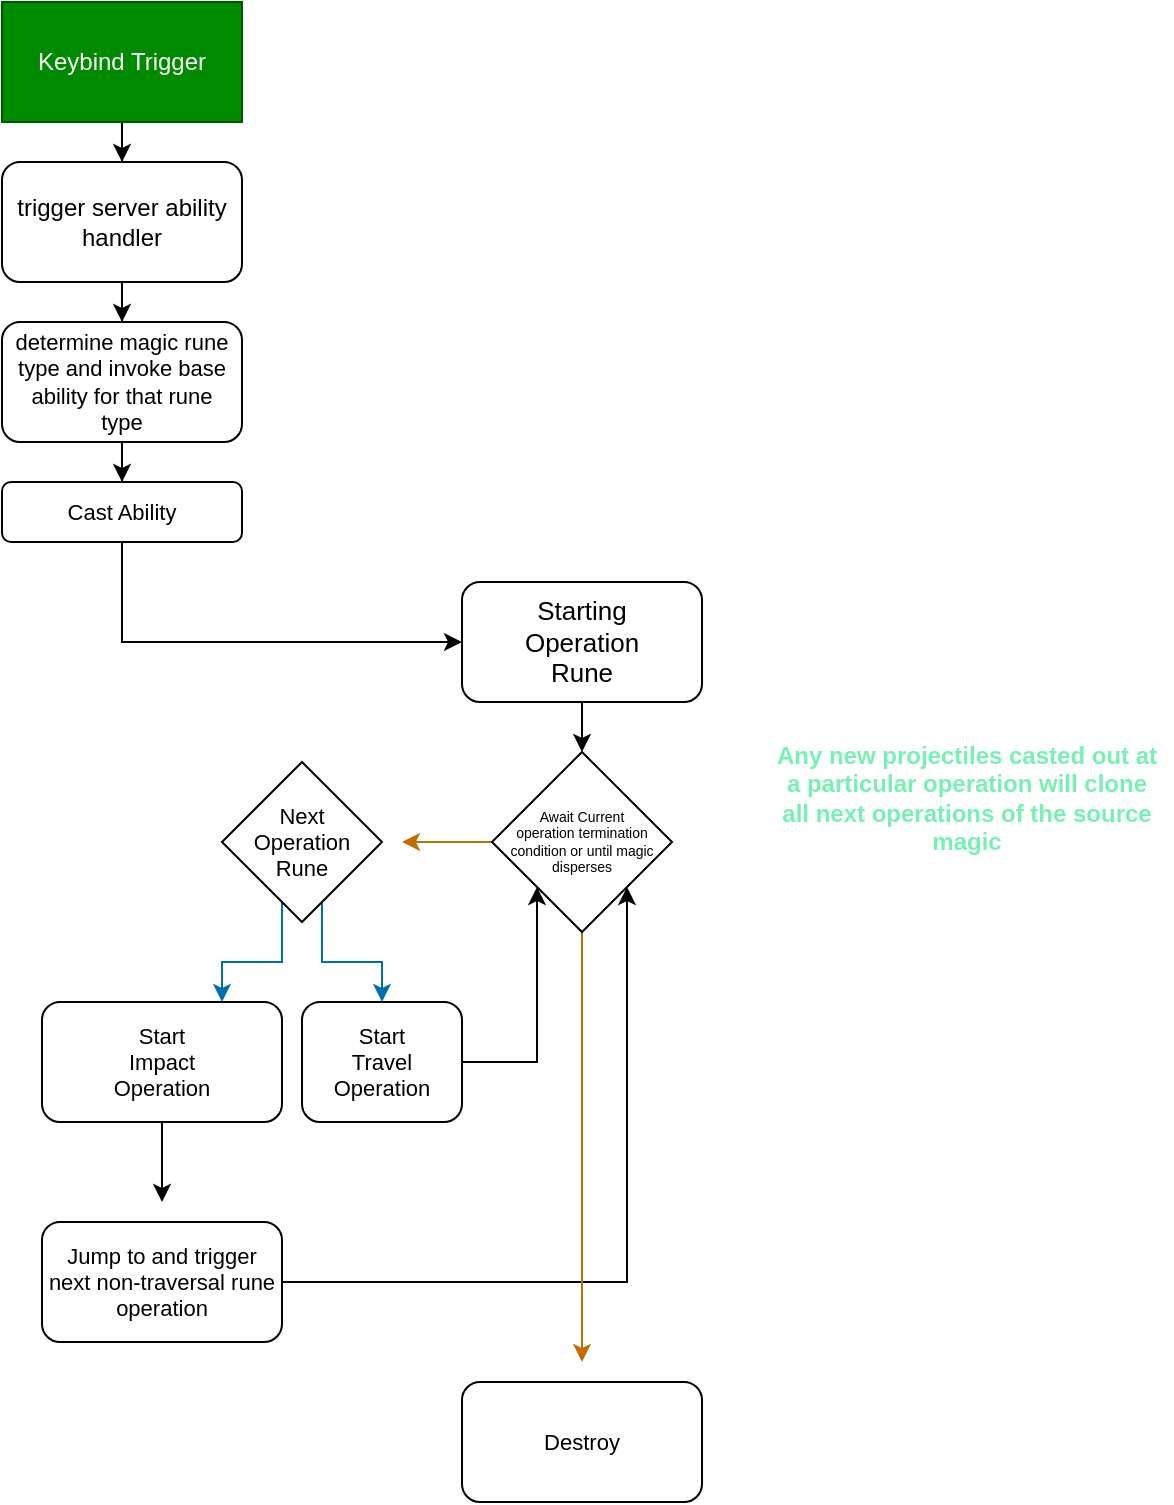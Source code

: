 <mxfile version="17.2.4" type="device"><diagram id="X9_He5laF_ueBv_boqSZ" name="Page-1"><mxGraphModel dx="760" dy="590" grid="1" gridSize="10" guides="1" tooltips="1" connect="1" arrows="1" fold="1" page="1" pageScale="1" pageWidth="850" pageHeight="1100" math="0" shadow="0"><root><mxCell id="0"/><mxCell id="1" parent="0"/><mxCell id="I9P8QrfdFWTd5QFpAtyf-28" style="edgeStyle=orthogonalEdgeStyle;rounded=0;orthogonalLoop=1;jettySize=auto;html=1;entryX=0.5;entryY=0;entryDx=0;entryDy=0;fontSize=11;" edge="1" parent="1" source="I9P8QrfdFWTd5QFpAtyf-1" target="I9P8QrfdFWTd5QFpAtyf-3"><mxGeometry relative="1" as="geometry"/></mxCell><mxCell id="I9P8QrfdFWTd5QFpAtyf-1" value="Keybind Trigger" style="rounded=0;whiteSpace=wrap;html=1;fillColor=#008a00;fontColor=#ffffff;strokeColor=#005700;" vertex="1" parent="1"><mxGeometry x="10" y="10" width="120" height="60" as="geometry"/></mxCell><mxCell id="I9P8QrfdFWTd5QFpAtyf-29" style="edgeStyle=orthogonalEdgeStyle;rounded=0;orthogonalLoop=1;jettySize=auto;html=1;entryX=0.5;entryY=0;entryDx=0;entryDy=0;fontSize=11;" edge="1" parent="1" source="I9P8QrfdFWTd5QFpAtyf-3" target="I9P8QrfdFWTd5QFpAtyf-6"><mxGeometry relative="1" as="geometry"/></mxCell><mxCell id="I9P8QrfdFWTd5QFpAtyf-3" value="trigger server ability handler" style="rounded=1;whiteSpace=wrap;html=1;" vertex="1" parent="1"><mxGeometry x="10" y="90" width="120" height="60" as="geometry"/></mxCell><mxCell id="I9P8QrfdFWTd5QFpAtyf-30" style="edgeStyle=orthogonalEdgeStyle;rounded=0;orthogonalLoop=1;jettySize=auto;html=1;entryX=0.5;entryY=0;entryDx=0;entryDy=0;fontSize=11;" edge="1" parent="1" source="I9P8QrfdFWTd5QFpAtyf-6" target="I9P8QrfdFWTd5QFpAtyf-7"><mxGeometry relative="1" as="geometry"/></mxCell><mxCell id="I9P8QrfdFWTd5QFpAtyf-6" value="determine magic rune type and invoke base ability for that rune type" style="rounded=1;spacing=0;spacingTop=5;spacingBottom=5;fontSize=11;whiteSpace=wrap;html=1;spacingLeft=5;spacingRight=5;" vertex="1" parent="1"><mxGeometry x="10" y="170" width="120" height="60" as="geometry"/></mxCell><mxCell id="I9P8QrfdFWTd5QFpAtyf-33" style="edgeStyle=orthogonalEdgeStyle;rounded=0;orthogonalLoop=1;jettySize=auto;html=1;fontSize=11;" edge="1" parent="1" source="I9P8QrfdFWTd5QFpAtyf-7"><mxGeometry relative="1" as="geometry"><mxPoint x="240" y="330" as="targetPoint"/><Array as="points"><mxPoint x="70" y="330"/></Array></mxGeometry></mxCell><mxCell id="I9P8QrfdFWTd5QFpAtyf-7" value="Cast Ability" style="rounded=1;whiteSpace=wrap;html=1;fontSize=11;" vertex="1" parent="1"><mxGeometry x="10" y="250" width="120" height="30" as="geometry"/></mxCell><mxCell id="I9P8QrfdFWTd5QFpAtyf-22" style="edgeStyle=orthogonalEdgeStyle;rounded=0;orthogonalLoop=1;jettySize=auto;html=1;fontSize=11;entryX=0;entryY=1;entryDx=0;entryDy=0;" edge="1" parent="1" source="I9P8QrfdFWTd5QFpAtyf-11" target="I9P8QrfdFWTd5QFpAtyf-39"><mxGeometry relative="1" as="geometry"><mxPoint x="260" y="470" as="targetPoint"/><Array as="points"><mxPoint x="277" y="540"/></Array></mxGeometry></mxCell><mxCell id="I9P8QrfdFWTd5QFpAtyf-11" value="Start&lt;br&gt;Travel Operation" style="rounded=1;whiteSpace=wrap;html=1;fontSize=11;" vertex="1" parent="1"><mxGeometry x="160" y="510" width="80" height="60" as="geometry"/></mxCell><mxCell id="I9P8QrfdFWTd5QFpAtyf-17" style="edgeStyle=orthogonalEdgeStyle;rounded=0;orthogonalLoop=1;jettySize=auto;html=1;fontSize=11;fillColor=#1ba1e2;strokeColor=#006EAF;entryX=0.5;entryY=0;entryDx=0;entryDy=0;" edge="1" parent="1" source="I9P8QrfdFWTd5QFpAtyf-12" target="I9P8QrfdFWTd5QFpAtyf-11"><mxGeometry relative="1" as="geometry"><mxPoint x="200" y="500" as="targetPoint"/><Array as="points"><mxPoint x="170" y="490"/><mxPoint x="200" y="490"/></Array></mxGeometry></mxCell><mxCell id="I9P8QrfdFWTd5QFpAtyf-18" style="edgeStyle=orthogonalEdgeStyle;rounded=0;orthogonalLoop=1;jettySize=auto;html=1;fontSize=11;fillColor=#1ba1e2;strokeColor=#006EAF;entryX=0.75;entryY=0;entryDx=0;entryDy=0;" edge="1" parent="1" source="I9P8QrfdFWTd5QFpAtyf-12" target="I9P8QrfdFWTd5QFpAtyf-14"><mxGeometry relative="1" as="geometry"><mxPoint x="120" y="500" as="targetPoint"/><Array as="points"><mxPoint x="150" y="490"/><mxPoint x="120" y="490"/></Array></mxGeometry></mxCell><mxCell id="I9P8QrfdFWTd5QFpAtyf-12" value="Next&lt;br&gt;Operation&lt;br&gt;Rune" style="rhombus;whiteSpace=wrap;html=1;fontSize=11;" vertex="1" parent="1"><mxGeometry x="120" y="390" width="80" height="80" as="geometry"/></mxCell><mxCell id="I9P8QrfdFWTd5QFpAtyf-19" style="edgeStyle=orthogonalEdgeStyle;rounded=0;orthogonalLoop=1;jettySize=auto;html=1;fontSize=11;" edge="1" parent="1" source="I9P8QrfdFWTd5QFpAtyf-14"><mxGeometry relative="1" as="geometry"><mxPoint x="90" y="610" as="targetPoint"/></mxGeometry></mxCell><mxCell id="I9P8QrfdFWTd5QFpAtyf-14" value="Start&lt;br&gt;Impact&lt;br&gt;Operation" style="rounded=1;whiteSpace=wrap;html=1;fontSize=11;" vertex="1" parent="1"><mxGeometry x="30" y="510" width="120" height="60" as="geometry"/></mxCell><mxCell id="I9P8QrfdFWTd5QFpAtyf-40" style="edgeStyle=orthogonalEdgeStyle;rounded=0;orthogonalLoop=1;jettySize=auto;html=1;entryX=1;entryY=1;entryDx=0;entryDy=0;fontSize=7;" edge="1" parent="1" source="I9P8QrfdFWTd5QFpAtyf-20" target="I9P8QrfdFWTd5QFpAtyf-39"><mxGeometry relative="1" as="geometry"/></mxCell><mxCell id="I9P8QrfdFWTd5QFpAtyf-20" value="Jump to and trigger next non-traversal rune operation" style="rounded=1;whiteSpace=wrap;html=1;fontSize=11;" vertex="1" parent="1"><mxGeometry x="30" y="620" width="120" height="60" as="geometry"/></mxCell><mxCell id="I9P8QrfdFWTd5QFpAtyf-23" style="edgeStyle=orthogonalEdgeStyle;rounded=0;orthogonalLoop=1;jettySize=auto;html=1;fontSize=11;fillColor=#f0a30a;strokeColor=#BD7000;exitX=0;exitY=0.5;exitDx=0;exitDy=0;" edge="1" parent="1" source="I9P8QrfdFWTd5QFpAtyf-39"><mxGeometry relative="1" as="geometry"><mxPoint x="210" y="430" as="targetPoint"/><mxPoint x="240" y="430.029" as="sourcePoint"/></mxGeometry></mxCell><mxCell id="I9P8QrfdFWTd5QFpAtyf-25" style="edgeStyle=orthogonalEdgeStyle;rounded=0;orthogonalLoop=1;jettySize=auto;html=1;fontSize=11;fillColor=#f0a30a;strokeColor=#BD7000;exitX=0.5;exitY=1;exitDx=0;exitDy=0;" edge="1" parent="1" source="I9P8QrfdFWTd5QFpAtyf-39"><mxGeometry relative="1" as="geometry"><mxPoint x="300" y="460" as="sourcePoint"/><mxPoint x="300" y="690" as="targetPoint"/><Array as="points"/></mxGeometry></mxCell><mxCell id="I9P8QrfdFWTd5QFpAtyf-24" value="Destroy" style="rounded=1;whiteSpace=wrap;html=1;fontSize=11;" vertex="1" parent="1"><mxGeometry x="240" y="700" width="120" height="60" as="geometry"/></mxCell><mxCell id="I9P8QrfdFWTd5QFpAtyf-34" style="edgeStyle=orthogonalEdgeStyle;rounded=0;orthogonalLoop=1;jettySize=auto;html=1;entryX=0.5;entryY=0;entryDx=0;entryDy=0;fontSize=10;exitX=0.5;exitY=1;exitDx=0;exitDy=0;" edge="1" parent="1" source="I9P8QrfdFWTd5QFpAtyf-38" target="I9P8QrfdFWTd5QFpAtyf-39"><mxGeometry relative="1" as="geometry"><mxPoint x="300" y="370" as="sourcePoint"/><mxPoint x="300" y="400" as="targetPoint"/></mxGeometry></mxCell><mxCell id="I9P8QrfdFWTd5QFpAtyf-38" value="Starting&lt;br style=&quot;font-size: 13px;&quot;&gt;Operation&lt;br style=&quot;font-size: 13px;&quot;&gt;Rune" style="rounded=1;whiteSpace=wrap;html=1;fontSize=13;" vertex="1" parent="1"><mxGeometry x="240" y="300" width="120" height="60" as="geometry"/></mxCell><mxCell id="I9P8QrfdFWTd5QFpAtyf-39" value="&lt;font style=&quot;font-size: 7px;&quot;&gt;Await Current&lt;br style=&quot;font-size: 7px;&quot;&gt;operation termination condition or until magic disperses&lt;/font&gt;" style="rhombus;whiteSpace=wrap;html=1;fontSize=7;" vertex="1" parent="1"><mxGeometry x="255" y="385" width="90" height="90" as="geometry"/></mxCell><mxCell id="I9P8QrfdFWTd5QFpAtyf-42" value="Any new projectiles casted out at a particular operation will clone all next operations of the source magic" style="text;html=1;strokeColor=none;fillColor=none;align=center;verticalAlign=middle;whiteSpace=wrap;rounded=0;fontSize=12;fontColor=#76F0B3;fontStyle=1;spacingTop=5;spacingBottom=5;spacingRight=5;spacingLeft=5;" vertex="1" parent="1"><mxGeometry x="390" y="370" width="205" height="75" as="geometry"/></mxCell></root></mxGraphModel></diagram></mxfile>